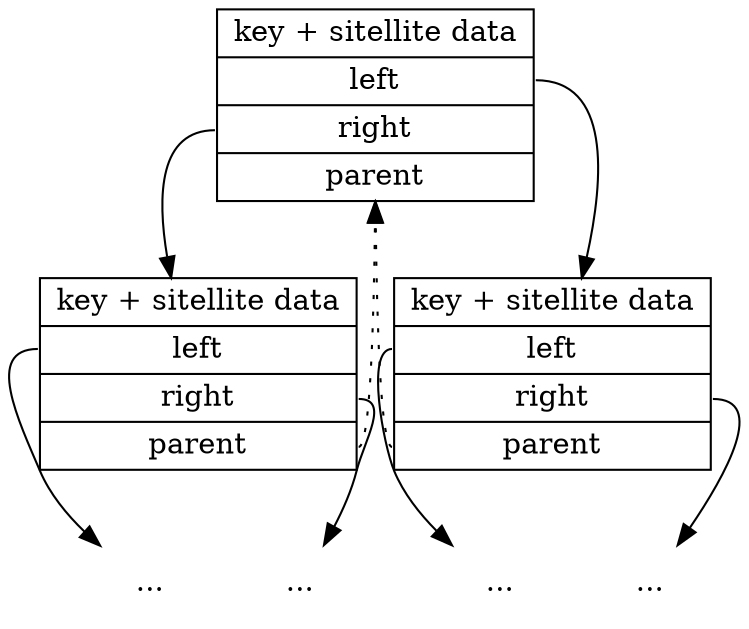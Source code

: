 digraph G{
  node [shape=record];
  s1 [shape=record, label="{<k> key + sitellite data |<l> left|<r> right|<p> parent}"];
  s2 [shape=record, label="{<k> key + sitellite data |<l> left|<r> right|<p> parent}"];
  s3 [shape=record, label="{<k> key + sitellite data |<l> left|<r> right|<p> parent}"];
  s1:r->s2;
  s2:p->s1 [style=dotted];
  s1:l->s3;
  s3:p->s1 [style=dotted];
  s2l [shape=plaintext, label="..."];
  s2r [shape=plaintext, label="..."];
  s3l [shape=plaintext, label="..."];
  s3r [shape=plaintext, label="..."];
  s2:l->s2l;
  s2:r->s2r;
  s3:l->s3l;
  s3:r->s3r;
}
